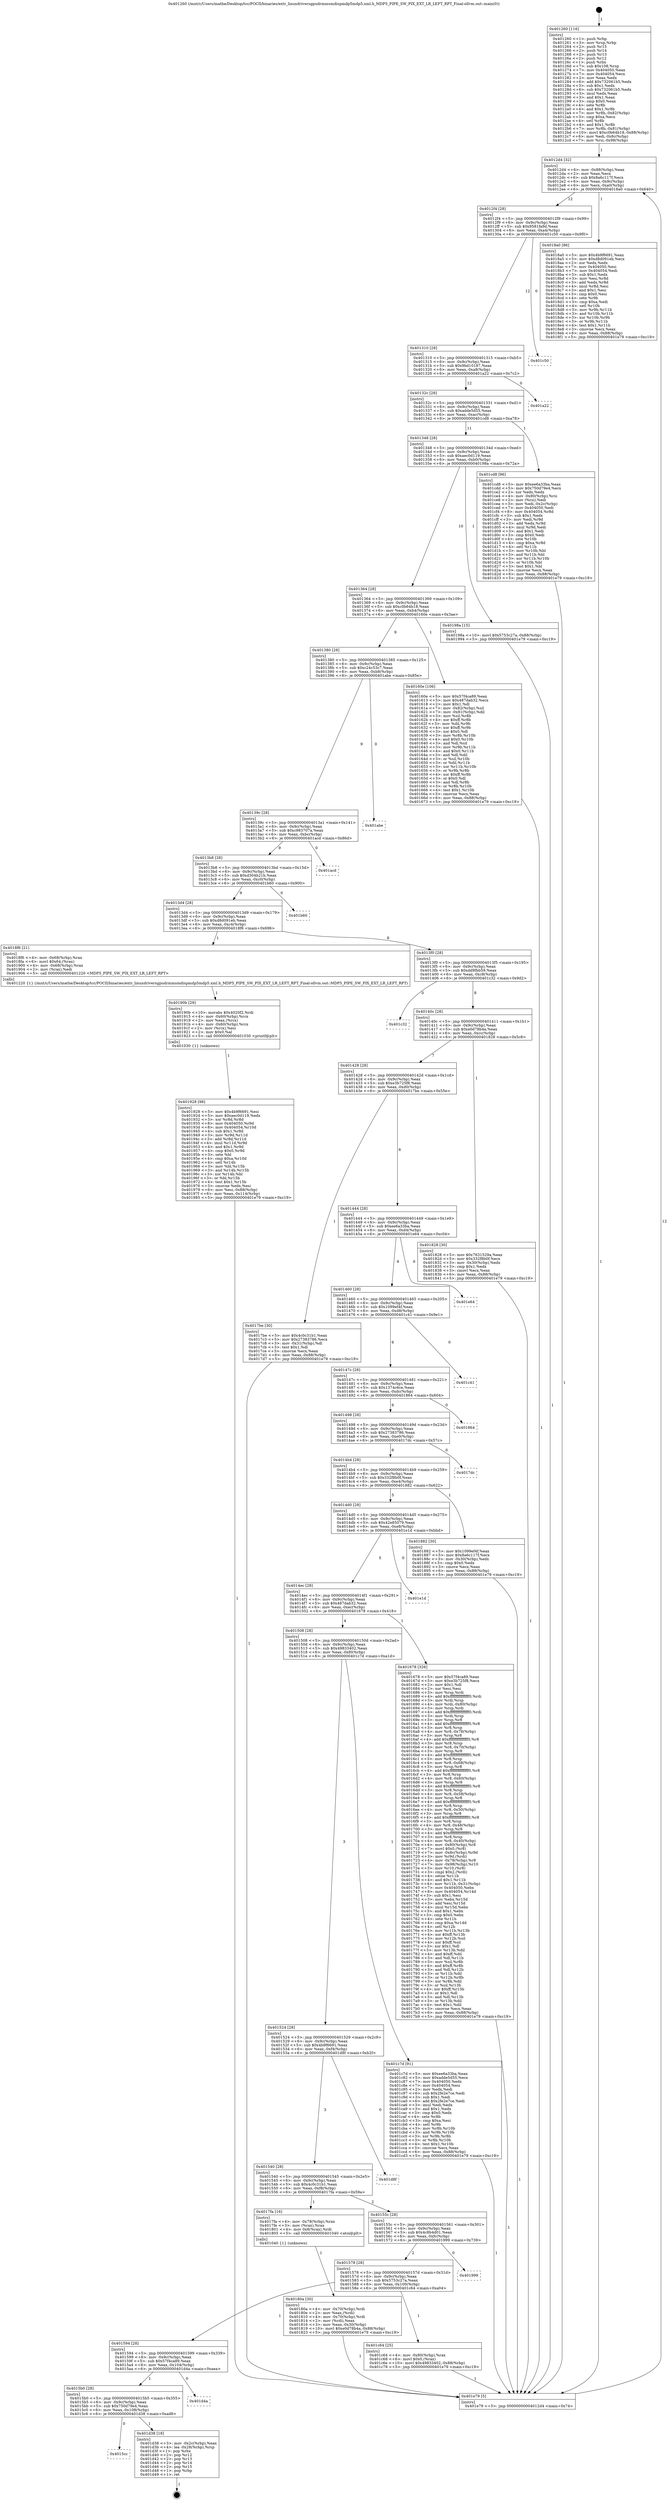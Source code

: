 digraph "0x401260" {
  label = "0x401260 (/mnt/c/Users/mathe/Desktop/tcc/POCII/binaries/extr_linuxdriversgpudrmmsmdispmdp5mdp5.xml.h_MDP5_PIPE_SW_PIX_EXT_LR_LEFT_RPT_Final-ollvm.out::main(0))"
  labelloc = "t"
  node[shape=record]

  Entry [label="",width=0.3,height=0.3,shape=circle,fillcolor=black,style=filled]
  "0x4012d4" [label="{
     0x4012d4 [32]\l
     | [instrs]\l
     &nbsp;&nbsp;0x4012d4 \<+6\>: mov -0x88(%rbp),%eax\l
     &nbsp;&nbsp;0x4012da \<+2\>: mov %eax,%ecx\l
     &nbsp;&nbsp;0x4012dc \<+6\>: sub $0x8a6c117f,%ecx\l
     &nbsp;&nbsp;0x4012e2 \<+6\>: mov %eax,-0x9c(%rbp)\l
     &nbsp;&nbsp;0x4012e8 \<+6\>: mov %ecx,-0xa0(%rbp)\l
     &nbsp;&nbsp;0x4012ee \<+6\>: je 00000000004018a0 \<main+0x640\>\l
  }"]
  "0x4018a0" [label="{
     0x4018a0 [86]\l
     | [instrs]\l
     &nbsp;&nbsp;0x4018a0 \<+5\>: mov $0x4b9f6691,%eax\l
     &nbsp;&nbsp;0x4018a5 \<+5\>: mov $0xd8d091eb,%ecx\l
     &nbsp;&nbsp;0x4018aa \<+2\>: xor %edx,%edx\l
     &nbsp;&nbsp;0x4018ac \<+7\>: mov 0x404050,%esi\l
     &nbsp;&nbsp;0x4018b3 \<+7\>: mov 0x404054,%edi\l
     &nbsp;&nbsp;0x4018ba \<+3\>: sub $0x1,%edx\l
     &nbsp;&nbsp;0x4018bd \<+3\>: mov %esi,%r8d\l
     &nbsp;&nbsp;0x4018c0 \<+3\>: add %edx,%r8d\l
     &nbsp;&nbsp;0x4018c3 \<+4\>: imul %r8d,%esi\l
     &nbsp;&nbsp;0x4018c7 \<+3\>: and $0x1,%esi\l
     &nbsp;&nbsp;0x4018ca \<+3\>: cmp $0x0,%esi\l
     &nbsp;&nbsp;0x4018cd \<+4\>: sete %r9b\l
     &nbsp;&nbsp;0x4018d1 \<+3\>: cmp $0xa,%edi\l
     &nbsp;&nbsp;0x4018d4 \<+4\>: setl %r10b\l
     &nbsp;&nbsp;0x4018d8 \<+3\>: mov %r9b,%r11b\l
     &nbsp;&nbsp;0x4018db \<+3\>: and %r10b,%r11b\l
     &nbsp;&nbsp;0x4018de \<+3\>: xor %r10b,%r9b\l
     &nbsp;&nbsp;0x4018e1 \<+3\>: or %r9b,%r11b\l
     &nbsp;&nbsp;0x4018e4 \<+4\>: test $0x1,%r11b\l
     &nbsp;&nbsp;0x4018e8 \<+3\>: cmovne %ecx,%eax\l
     &nbsp;&nbsp;0x4018eb \<+6\>: mov %eax,-0x88(%rbp)\l
     &nbsp;&nbsp;0x4018f1 \<+5\>: jmp 0000000000401e79 \<main+0xc19\>\l
  }"]
  "0x4012f4" [label="{
     0x4012f4 [28]\l
     | [instrs]\l
     &nbsp;&nbsp;0x4012f4 \<+5\>: jmp 00000000004012f9 \<main+0x99\>\l
     &nbsp;&nbsp;0x4012f9 \<+6\>: mov -0x9c(%rbp),%eax\l
     &nbsp;&nbsp;0x4012ff \<+5\>: sub $0x9581fa9d,%eax\l
     &nbsp;&nbsp;0x401304 \<+6\>: mov %eax,-0xa4(%rbp)\l
     &nbsp;&nbsp;0x40130a \<+6\>: je 0000000000401c50 \<main+0x9f0\>\l
  }"]
  Exit [label="",width=0.3,height=0.3,shape=circle,fillcolor=black,style=filled,peripheries=2]
  "0x401c50" [label="{
     0x401c50\l
  }", style=dashed]
  "0x401310" [label="{
     0x401310 [28]\l
     | [instrs]\l
     &nbsp;&nbsp;0x401310 \<+5\>: jmp 0000000000401315 \<main+0xb5\>\l
     &nbsp;&nbsp;0x401315 \<+6\>: mov -0x9c(%rbp),%eax\l
     &nbsp;&nbsp;0x40131b \<+5\>: sub $0x9bd10187,%eax\l
     &nbsp;&nbsp;0x401320 \<+6\>: mov %eax,-0xa8(%rbp)\l
     &nbsp;&nbsp;0x401326 \<+6\>: je 0000000000401a22 \<main+0x7c2\>\l
  }"]
  "0x4015cc" [label="{
     0x4015cc\l
  }", style=dashed]
  "0x401a22" [label="{
     0x401a22\l
  }", style=dashed]
  "0x40132c" [label="{
     0x40132c [28]\l
     | [instrs]\l
     &nbsp;&nbsp;0x40132c \<+5\>: jmp 0000000000401331 \<main+0xd1\>\l
     &nbsp;&nbsp;0x401331 \<+6\>: mov -0x9c(%rbp),%eax\l
     &nbsp;&nbsp;0x401337 \<+5\>: sub $0xadde5d55,%eax\l
     &nbsp;&nbsp;0x40133c \<+6\>: mov %eax,-0xac(%rbp)\l
     &nbsp;&nbsp;0x401342 \<+6\>: je 0000000000401cd8 \<main+0xa78\>\l
  }"]
  "0x401d38" [label="{
     0x401d38 [18]\l
     | [instrs]\l
     &nbsp;&nbsp;0x401d38 \<+3\>: mov -0x2c(%rbp),%eax\l
     &nbsp;&nbsp;0x401d3b \<+4\>: lea -0x28(%rbp),%rsp\l
     &nbsp;&nbsp;0x401d3f \<+1\>: pop %rbx\l
     &nbsp;&nbsp;0x401d40 \<+2\>: pop %r12\l
     &nbsp;&nbsp;0x401d42 \<+2\>: pop %r13\l
     &nbsp;&nbsp;0x401d44 \<+2\>: pop %r14\l
     &nbsp;&nbsp;0x401d46 \<+2\>: pop %r15\l
     &nbsp;&nbsp;0x401d48 \<+1\>: pop %rbp\l
     &nbsp;&nbsp;0x401d49 \<+1\>: ret\l
  }"]
  "0x401cd8" [label="{
     0x401cd8 [96]\l
     | [instrs]\l
     &nbsp;&nbsp;0x401cd8 \<+5\>: mov $0xee6a33ba,%eax\l
     &nbsp;&nbsp;0x401cdd \<+5\>: mov $0x750d79e4,%ecx\l
     &nbsp;&nbsp;0x401ce2 \<+2\>: xor %edx,%edx\l
     &nbsp;&nbsp;0x401ce4 \<+4\>: mov -0x80(%rbp),%rsi\l
     &nbsp;&nbsp;0x401ce8 \<+2\>: mov (%rsi),%edi\l
     &nbsp;&nbsp;0x401cea \<+3\>: mov %edi,-0x2c(%rbp)\l
     &nbsp;&nbsp;0x401ced \<+7\>: mov 0x404050,%edi\l
     &nbsp;&nbsp;0x401cf4 \<+8\>: mov 0x404054,%r8d\l
     &nbsp;&nbsp;0x401cfc \<+3\>: sub $0x1,%edx\l
     &nbsp;&nbsp;0x401cff \<+3\>: mov %edi,%r9d\l
     &nbsp;&nbsp;0x401d02 \<+3\>: add %edx,%r9d\l
     &nbsp;&nbsp;0x401d05 \<+4\>: imul %r9d,%edi\l
     &nbsp;&nbsp;0x401d09 \<+3\>: and $0x1,%edi\l
     &nbsp;&nbsp;0x401d0c \<+3\>: cmp $0x0,%edi\l
     &nbsp;&nbsp;0x401d0f \<+4\>: sete %r10b\l
     &nbsp;&nbsp;0x401d13 \<+4\>: cmp $0xa,%r8d\l
     &nbsp;&nbsp;0x401d17 \<+4\>: setl %r11b\l
     &nbsp;&nbsp;0x401d1b \<+3\>: mov %r10b,%bl\l
     &nbsp;&nbsp;0x401d1e \<+3\>: and %r11b,%bl\l
     &nbsp;&nbsp;0x401d21 \<+3\>: xor %r11b,%r10b\l
     &nbsp;&nbsp;0x401d24 \<+3\>: or %r10b,%bl\l
     &nbsp;&nbsp;0x401d27 \<+3\>: test $0x1,%bl\l
     &nbsp;&nbsp;0x401d2a \<+3\>: cmovne %ecx,%eax\l
     &nbsp;&nbsp;0x401d2d \<+6\>: mov %eax,-0x88(%rbp)\l
     &nbsp;&nbsp;0x401d33 \<+5\>: jmp 0000000000401e79 \<main+0xc19\>\l
  }"]
  "0x401348" [label="{
     0x401348 [28]\l
     | [instrs]\l
     &nbsp;&nbsp;0x401348 \<+5\>: jmp 000000000040134d \<main+0xed\>\l
     &nbsp;&nbsp;0x40134d \<+6\>: mov -0x9c(%rbp),%eax\l
     &nbsp;&nbsp;0x401353 \<+5\>: sub $0xaec0d119,%eax\l
     &nbsp;&nbsp;0x401358 \<+6\>: mov %eax,-0xb0(%rbp)\l
     &nbsp;&nbsp;0x40135e \<+6\>: je 000000000040198a \<main+0x72a\>\l
  }"]
  "0x4015b0" [label="{
     0x4015b0 [28]\l
     | [instrs]\l
     &nbsp;&nbsp;0x4015b0 \<+5\>: jmp 00000000004015b5 \<main+0x355\>\l
     &nbsp;&nbsp;0x4015b5 \<+6\>: mov -0x9c(%rbp),%eax\l
     &nbsp;&nbsp;0x4015bb \<+5\>: sub $0x750d79e4,%eax\l
     &nbsp;&nbsp;0x4015c0 \<+6\>: mov %eax,-0x108(%rbp)\l
     &nbsp;&nbsp;0x4015c6 \<+6\>: je 0000000000401d38 \<main+0xad8\>\l
  }"]
  "0x40198a" [label="{
     0x40198a [15]\l
     | [instrs]\l
     &nbsp;&nbsp;0x40198a \<+10\>: movl $0x5753c27a,-0x88(%rbp)\l
     &nbsp;&nbsp;0x401994 \<+5\>: jmp 0000000000401e79 \<main+0xc19\>\l
  }"]
  "0x401364" [label="{
     0x401364 [28]\l
     | [instrs]\l
     &nbsp;&nbsp;0x401364 \<+5\>: jmp 0000000000401369 \<main+0x109\>\l
     &nbsp;&nbsp;0x401369 \<+6\>: mov -0x9c(%rbp),%eax\l
     &nbsp;&nbsp;0x40136f \<+5\>: sub $0xc0b64b18,%eax\l
     &nbsp;&nbsp;0x401374 \<+6\>: mov %eax,-0xb4(%rbp)\l
     &nbsp;&nbsp;0x40137a \<+6\>: je 000000000040160e \<main+0x3ae\>\l
  }"]
  "0x401d4a" [label="{
     0x401d4a\l
  }", style=dashed]
  "0x40160e" [label="{
     0x40160e [106]\l
     | [instrs]\l
     &nbsp;&nbsp;0x40160e \<+5\>: mov $0x57f4ca89,%eax\l
     &nbsp;&nbsp;0x401613 \<+5\>: mov $0x487dab32,%ecx\l
     &nbsp;&nbsp;0x401618 \<+2\>: mov $0x1,%dl\l
     &nbsp;&nbsp;0x40161a \<+7\>: mov -0x82(%rbp),%sil\l
     &nbsp;&nbsp;0x401621 \<+7\>: mov -0x81(%rbp),%dil\l
     &nbsp;&nbsp;0x401628 \<+3\>: mov %sil,%r8b\l
     &nbsp;&nbsp;0x40162b \<+4\>: xor $0xff,%r8b\l
     &nbsp;&nbsp;0x40162f \<+3\>: mov %dil,%r9b\l
     &nbsp;&nbsp;0x401632 \<+4\>: xor $0xff,%r9b\l
     &nbsp;&nbsp;0x401636 \<+3\>: xor $0x0,%dl\l
     &nbsp;&nbsp;0x401639 \<+3\>: mov %r8b,%r10b\l
     &nbsp;&nbsp;0x40163c \<+4\>: and $0x0,%r10b\l
     &nbsp;&nbsp;0x401640 \<+3\>: and %dl,%sil\l
     &nbsp;&nbsp;0x401643 \<+3\>: mov %r9b,%r11b\l
     &nbsp;&nbsp;0x401646 \<+4\>: and $0x0,%r11b\l
     &nbsp;&nbsp;0x40164a \<+3\>: and %dl,%dil\l
     &nbsp;&nbsp;0x40164d \<+3\>: or %sil,%r10b\l
     &nbsp;&nbsp;0x401650 \<+3\>: or %dil,%r11b\l
     &nbsp;&nbsp;0x401653 \<+3\>: xor %r11b,%r10b\l
     &nbsp;&nbsp;0x401656 \<+3\>: or %r9b,%r8b\l
     &nbsp;&nbsp;0x401659 \<+4\>: xor $0xff,%r8b\l
     &nbsp;&nbsp;0x40165d \<+3\>: or $0x0,%dl\l
     &nbsp;&nbsp;0x401660 \<+3\>: and %dl,%r8b\l
     &nbsp;&nbsp;0x401663 \<+3\>: or %r8b,%r10b\l
     &nbsp;&nbsp;0x401666 \<+4\>: test $0x1,%r10b\l
     &nbsp;&nbsp;0x40166a \<+3\>: cmovne %ecx,%eax\l
     &nbsp;&nbsp;0x40166d \<+6\>: mov %eax,-0x88(%rbp)\l
     &nbsp;&nbsp;0x401673 \<+5\>: jmp 0000000000401e79 \<main+0xc19\>\l
  }"]
  "0x401380" [label="{
     0x401380 [28]\l
     | [instrs]\l
     &nbsp;&nbsp;0x401380 \<+5\>: jmp 0000000000401385 \<main+0x125\>\l
     &nbsp;&nbsp;0x401385 \<+6\>: mov -0x9c(%rbp),%eax\l
     &nbsp;&nbsp;0x40138b \<+5\>: sub $0xc24c53c7,%eax\l
     &nbsp;&nbsp;0x401390 \<+6\>: mov %eax,-0xb8(%rbp)\l
     &nbsp;&nbsp;0x401396 \<+6\>: je 0000000000401abe \<main+0x85e\>\l
  }"]
  "0x401e79" [label="{
     0x401e79 [5]\l
     | [instrs]\l
     &nbsp;&nbsp;0x401e79 \<+5\>: jmp 00000000004012d4 \<main+0x74\>\l
  }"]
  "0x401260" [label="{
     0x401260 [116]\l
     | [instrs]\l
     &nbsp;&nbsp;0x401260 \<+1\>: push %rbp\l
     &nbsp;&nbsp;0x401261 \<+3\>: mov %rsp,%rbp\l
     &nbsp;&nbsp;0x401264 \<+2\>: push %r15\l
     &nbsp;&nbsp;0x401266 \<+2\>: push %r14\l
     &nbsp;&nbsp;0x401268 \<+2\>: push %r13\l
     &nbsp;&nbsp;0x40126a \<+2\>: push %r12\l
     &nbsp;&nbsp;0x40126c \<+1\>: push %rbx\l
     &nbsp;&nbsp;0x40126d \<+7\>: sub $0x108,%rsp\l
     &nbsp;&nbsp;0x401274 \<+7\>: mov 0x404050,%eax\l
     &nbsp;&nbsp;0x40127b \<+7\>: mov 0x404054,%ecx\l
     &nbsp;&nbsp;0x401282 \<+2\>: mov %eax,%edx\l
     &nbsp;&nbsp;0x401284 \<+6\>: add $0x732061b5,%edx\l
     &nbsp;&nbsp;0x40128a \<+3\>: sub $0x1,%edx\l
     &nbsp;&nbsp;0x40128d \<+6\>: sub $0x732061b5,%edx\l
     &nbsp;&nbsp;0x401293 \<+3\>: imul %edx,%eax\l
     &nbsp;&nbsp;0x401296 \<+3\>: and $0x1,%eax\l
     &nbsp;&nbsp;0x401299 \<+3\>: cmp $0x0,%eax\l
     &nbsp;&nbsp;0x40129c \<+4\>: sete %r8b\l
     &nbsp;&nbsp;0x4012a0 \<+4\>: and $0x1,%r8b\l
     &nbsp;&nbsp;0x4012a4 \<+7\>: mov %r8b,-0x82(%rbp)\l
     &nbsp;&nbsp;0x4012ab \<+3\>: cmp $0xa,%ecx\l
     &nbsp;&nbsp;0x4012ae \<+4\>: setl %r8b\l
     &nbsp;&nbsp;0x4012b2 \<+4\>: and $0x1,%r8b\l
     &nbsp;&nbsp;0x4012b6 \<+7\>: mov %r8b,-0x81(%rbp)\l
     &nbsp;&nbsp;0x4012bd \<+10\>: movl $0xc0b64b18,-0x88(%rbp)\l
     &nbsp;&nbsp;0x4012c7 \<+6\>: mov %edi,-0x8c(%rbp)\l
     &nbsp;&nbsp;0x4012cd \<+7\>: mov %rsi,-0x98(%rbp)\l
  }"]
  "0x401594" [label="{
     0x401594 [28]\l
     | [instrs]\l
     &nbsp;&nbsp;0x401594 \<+5\>: jmp 0000000000401599 \<main+0x339\>\l
     &nbsp;&nbsp;0x401599 \<+6\>: mov -0x9c(%rbp),%eax\l
     &nbsp;&nbsp;0x40159f \<+5\>: sub $0x57f4ca89,%eax\l
     &nbsp;&nbsp;0x4015a4 \<+6\>: mov %eax,-0x104(%rbp)\l
     &nbsp;&nbsp;0x4015aa \<+6\>: je 0000000000401d4a \<main+0xaea\>\l
  }"]
  "0x401abe" [label="{
     0x401abe\l
  }", style=dashed]
  "0x40139c" [label="{
     0x40139c [28]\l
     | [instrs]\l
     &nbsp;&nbsp;0x40139c \<+5\>: jmp 00000000004013a1 \<main+0x141\>\l
     &nbsp;&nbsp;0x4013a1 \<+6\>: mov -0x9c(%rbp),%eax\l
     &nbsp;&nbsp;0x4013a7 \<+5\>: sub $0xc983707a,%eax\l
     &nbsp;&nbsp;0x4013ac \<+6\>: mov %eax,-0xbc(%rbp)\l
     &nbsp;&nbsp;0x4013b2 \<+6\>: je 0000000000401acd \<main+0x86d\>\l
  }"]
  "0x401c64" [label="{
     0x401c64 [25]\l
     | [instrs]\l
     &nbsp;&nbsp;0x401c64 \<+4\>: mov -0x80(%rbp),%rax\l
     &nbsp;&nbsp;0x401c68 \<+6\>: movl $0x0,(%rax)\l
     &nbsp;&nbsp;0x401c6e \<+10\>: movl $0x49833402,-0x88(%rbp)\l
     &nbsp;&nbsp;0x401c78 \<+5\>: jmp 0000000000401e79 \<main+0xc19\>\l
  }"]
  "0x401acd" [label="{
     0x401acd\l
  }", style=dashed]
  "0x4013b8" [label="{
     0x4013b8 [28]\l
     | [instrs]\l
     &nbsp;&nbsp;0x4013b8 \<+5\>: jmp 00000000004013bd \<main+0x15d\>\l
     &nbsp;&nbsp;0x4013bd \<+6\>: mov -0x9c(%rbp),%eax\l
     &nbsp;&nbsp;0x4013c3 \<+5\>: sub $0xd304b21b,%eax\l
     &nbsp;&nbsp;0x4013c8 \<+6\>: mov %eax,-0xc0(%rbp)\l
     &nbsp;&nbsp;0x4013ce \<+6\>: je 0000000000401b60 \<main+0x900\>\l
  }"]
  "0x401578" [label="{
     0x401578 [28]\l
     | [instrs]\l
     &nbsp;&nbsp;0x401578 \<+5\>: jmp 000000000040157d \<main+0x31d\>\l
     &nbsp;&nbsp;0x40157d \<+6\>: mov -0x9c(%rbp),%eax\l
     &nbsp;&nbsp;0x401583 \<+5\>: sub $0x5753c27a,%eax\l
     &nbsp;&nbsp;0x401588 \<+6\>: mov %eax,-0x100(%rbp)\l
     &nbsp;&nbsp;0x40158e \<+6\>: je 0000000000401c64 \<main+0xa04\>\l
  }"]
  "0x401b60" [label="{
     0x401b60\l
  }", style=dashed]
  "0x4013d4" [label="{
     0x4013d4 [28]\l
     | [instrs]\l
     &nbsp;&nbsp;0x4013d4 \<+5\>: jmp 00000000004013d9 \<main+0x179\>\l
     &nbsp;&nbsp;0x4013d9 \<+6\>: mov -0x9c(%rbp),%eax\l
     &nbsp;&nbsp;0x4013df \<+5\>: sub $0xd8d091eb,%eax\l
     &nbsp;&nbsp;0x4013e4 \<+6\>: mov %eax,-0xc4(%rbp)\l
     &nbsp;&nbsp;0x4013ea \<+6\>: je 00000000004018f6 \<main+0x696\>\l
  }"]
  "0x401999" [label="{
     0x401999\l
  }", style=dashed]
  "0x4018f6" [label="{
     0x4018f6 [21]\l
     | [instrs]\l
     &nbsp;&nbsp;0x4018f6 \<+4\>: mov -0x68(%rbp),%rax\l
     &nbsp;&nbsp;0x4018fa \<+6\>: movl $0x64,(%rax)\l
     &nbsp;&nbsp;0x401900 \<+4\>: mov -0x68(%rbp),%rax\l
     &nbsp;&nbsp;0x401904 \<+2\>: mov (%rax),%edi\l
     &nbsp;&nbsp;0x401906 \<+5\>: call 0000000000401220 \<MDP5_PIPE_SW_PIX_EXT_LR_LEFT_RPT\>\l
     | [calls]\l
     &nbsp;&nbsp;0x401220 \{1\} (/mnt/c/Users/mathe/Desktop/tcc/POCII/binaries/extr_linuxdriversgpudrmmsmdispmdp5mdp5.xml.h_MDP5_PIPE_SW_PIX_EXT_LR_LEFT_RPT_Final-ollvm.out::MDP5_PIPE_SW_PIX_EXT_LR_LEFT_RPT)\l
  }"]
  "0x4013f0" [label="{
     0x4013f0 [28]\l
     | [instrs]\l
     &nbsp;&nbsp;0x4013f0 \<+5\>: jmp 00000000004013f5 \<main+0x195\>\l
     &nbsp;&nbsp;0x4013f5 \<+6\>: mov -0x9c(%rbp),%eax\l
     &nbsp;&nbsp;0x4013fb \<+5\>: sub $0xdd9fbb59,%eax\l
     &nbsp;&nbsp;0x401400 \<+6\>: mov %eax,-0xc8(%rbp)\l
     &nbsp;&nbsp;0x401406 \<+6\>: je 0000000000401c32 \<main+0x9d2\>\l
  }"]
  "0x401928" [label="{
     0x401928 [98]\l
     | [instrs]\l
     &nbsp;&nbsp;0x401928 \<+5\>: mov $0x4b9f6691,%esi\l
     &nbsp;&nbsp;0x40192d \<+5\>: mov $0xaec0d119,%edx\l
     &nbsp;&nbsp;0x401932 \<+3\>: xor %r8d,%r8d\l
     &nbsp;&nbsp;0x401935 \<+8\>: mov 0x404050,%r9d\l
     &nbsp;&nbsp;0x40193d \<+8\>: mov 0x404054,%r10d\l
     &nbsp;&nbsp;0x401945 \<+4\>: sub $0x1,%r8d\l
     &nbsp;&nbsp;0x401949 \<+3\>: mov %r9d,%r11d\l
     &nbsp;&nbsp;0x40194c \<+3\>: add %r8d,%r11d\l
     &nbsp;&nbsp;0x40194f \<+4\>: imul %r11d,%r9d\l
     &nbsp;&nbsp;0x401953 \<+4\>: and $0x1,%r9d\l
     &nbsp;&nbsp;0x401957 \<+4\>: cmp $0x0,%r9d\l
     &nbsp;&nbsp;0x40195b \<+3\>: sete %bl\l
     &nbsp;&nbsp;0x40195e \<+4\>: cmp $0xa,%r10d\l
     &nbsp;&nbsp;0x401962 \<+4\>: setl %r14b\l
     &nbsp;&nbsp;0x401966 \<+3\>: mov %bl,%r15b\l
     &nbsp;&nbsp;0x401969 \<+3\>: and %r14b,%r15b\l
     &nbsp;&nbsp;0x40196c \<+3\>: xor %r14b,%bl\l
     &nbsp;&nbsp;0x40196f \<+3\>: or %bl,%r15b\l
     &nbsp;&nbsp;0x401972 \<+4\>: test $0x1,%r15b\l
     &nbsp;&nbsp;0x401976 \<+3\>: cmovne %edx,%esi\l
     &nbsp;&nbsp;0x401979 \<+6\>: mov %esi,-0x88(%rbp)\l
     &nbsp;&nbsp;0x40197f \<+6\>: mov %eax,-0x114(%rbp)\l
     &nbsp;&nbsp;0x401985 \<+5\>: jmp 0000000000401e79 \<main+0xc19\>\l
  }"]
  "0x401c32" [label="{
     0x401c32\l
  }", style=dashed]
  "0x40140c" [label="{
     0x40140c [28]\l
     | [instrs]\l
     &nbsp;&nbsp;0x40140c \<+5\>: jmp 0000000000401411 \<main+0x1b1\>\l
     &nbsp;&nbsp;0x401411 \<+6\>: mov -0x9c(%rbp),%eax\l
     &nbsp;&nbsp;0x401417 \<+5\>: sub $0xe0d78b4a,%eax\l
     &nbsp;&nbsp;0x40141c \<+6\>: mov %eax,-0xcc(%rbp)\l
     &nbsp;&nbsp;0x401422 \<+6\>: je 0000000000401828 \<main+0x5c8\>\l
  }"]
  "0x40190b" [label="{
     0x40190b [29]\l
     | [instrs]\l
     &nbsp;&nbsp;0x40190b \<+10\>: movabs $0x4020f2,%rdi\l
     &nbsp;&nbsp;0x401915 \<+4\>: mov -0x60(%rbp),%rcx\l
     &nbsp;&nbsp;0x401919 \<+2\>: mov %eax,(%rcx)\l
     &nbsp;&nbsp;0x40191b \<+4\>: mov -0x60(%rbp),%rcx\l
     &nbsp;&nbsp;0x40191f \<+2\>: mov (%rcx),%esi\l
     &nbsp;&nbsp;0x401921 \<+2\>: mov $0x0,%al\l
     &nbsp;&nbsp;0x401923 \<+5\>: call 0000000000401030 \<printf@plt\>\l
     | [calls]\l
     &nbsp;&nbsp;0x401030 \{1\} (unknown)\l
  }"]
  "0x401828" [label="{
     0x401828 [30]\l
     | [instrs]\l
     &nbsp;&nbsp;0x401828 \<+5\>: mov $0x7631529a,%eax\l
     &nbsp;&nbsp;0x40182d \<+5\>: mov $0x332f8b0f,%ecx\l
     &nbsp;&nbsp;0x401832 \<+3\>: mov -0x30(%rbp),%edx\l
     &nbsp;&nbsp;0x401835 \<+3\>: cmp $0x1,%edx\l
     &nbsp;&nbsp;0x401838 \<+3\>: cmovl %ecx,%eax\l
     &nbsp;&nbsp;0x40183b \<+6\>: mov %eax,-0x88(%rbp)\l
     &nbsp;&nbsp;0x401841 \<+5\>: jmp 0000000000401e79 \<main+0xc19\>\l
  }"]
  "0x401428" [label="{
     0x401428 [28]\l
     | [instrs]\l
     &nbsp;&nbsp;0x401428 \<+5\>: jmp 000000000040142d \<main+0x1cd\>\l
     &nbsp;&nbsp;0x40142d \<+6\>: mov -0x9c(%rbp),%eax\l
     &nbsp;&nbsp;0x401433 \<+5\>: sub $0xe3b725f8,%eax\l
     &nbsp;&nbsp;0x401438 \<+6\>: mov %eax,-0xd0(%rbp)\l
     &nbsp;&nbsp;0x40143e \<+6\>: je 00000000004017be \<main+0x55e\>\l
  }"]
  "0x40180a" [label="{
     0x40180a [30]\l
     | [instrs]\l
     &nbsp;&nbsp;0x40180a \<+4\>: mov -0x70(%rbp),%rdi\l
     &nbsp;&nbsp;0x40180e \<+2\>: mov %eax,(%rdi)\l
     &nbsp;&nbsp;0x401810 \<+4\>: mov -0x70(%rbp),%rdi\l
     &nbsp;&nbsp;0x401814 \<+2\>: mov (%rdi),%eax\l
     &nbsp;&nbsp;0x401816 \<+3\>: mov %eax,-0x30(%rbp)\l
     &nbsp;&nbsp;0x401819 \<+10\>: movl $0xe0d78b4a,-0x88(%rbp)\l
     &nbsp;&nbsp;0x401823 \<+5\>: jmp 0000000000401e79 \<main+0xc19\>\l
  }"]
  "0x4017be" [label="{
     0x4017be [30]\l
     | [instrs]\l
     &nbsp;&nbsp;0x4017be \<+5\>: mov $0x4c0c31b1,%eax\l
     &nbsp;&nbsp;0x4017c3 \<+5\>: mov $0x27383786,%ecx\l
     &nbsp;&nbsp;0x4017c8 \<+3\>: mov -0x31(%rbp),%dl\l
     &nbsp;&nbsp;0x4017cb \<+3\>: test $0x1,%dl\l
     &nbsp;&nbsp;0x4017ce \<+3\>: cmovne %ecx,%eax\l
     &nbsp;&nbsp;0x4017d1 \<+6\>: mov %eax,-0x88(%rbp)\l
     &nbsp;&nbsp;0x4017d7 \<+5\>: jmp 0000000000401e79 \<main+0xc19\>\l
  }"]
  "0x401444" [label="{
     0x401444 [28]\l
     | [instrs]\l
     &nbsp;&nbsp;0x401444 \<+5\>: jmp 0000000000401449 \<main+0x1e9\>\l
     &nbsp;&nbsp;0x401449 \<+6\>: mov -0x9c(%rbp),%eax\l
     &nbsp;&nbsp;0x40144f \<+5\>: sub $0xee6a33ba,%eax\l
     &nbsp;&nbsp;0x401454 \<+6\>: mov %eax,-0xd4(%rbp)\l
     &nbsp;&nbsp;0x40145a \<+6\>: je 0000000000401e64 \<main+0xc04\>\l
  }"]
  "0x40155c" [label="{
     0x40155c [28]\l
     | [instrs]\l
     &nbsp;&nbsp;0x40155c \<+5\>: jmp 0000000000401561 \<main+0x301\>\l
     &nbsp;&nbsp;0x401561 \<+6\>: mov -0x9c(%rbp),%eax\l
     &nbsp;&nbsp;0x401567 \<+5\>: sub $0x4c8b4d01,%eax\l
     &nbsp;&nbsp;0x40156c \<+6\>: mov %eax,-0xfc(%rbp)\l
     &nbsp;&nbsp;0x401572 \<+6\>: je 0000000000401999 \<main+0x739\>\l
  }"]
  "0x401e64" [label="{
     0x401e64\l
  }", style=dashed]
  "0x401460" [label="{
     0x401460 [28]\l
     | [instrs]\l
     &nbsp;&nbsp;0x401460 \<+5\>: jmp 0000000000401465 \<main+0x205\>\l
     &nbsp;&nbsp;0x401465 \<+6\>: mov -0x9c(%rbp),%eax\l
     &nbsp;&nbsp;0x40146b \<+5\>: sub $0x1099ef4f,%eax\l
     &nbsp;&nbsp;0x401470 \<+6\>: mov %eax,-0xd8(%rbp)\l
     &nbsp;&nbsp;0x401476 \<+6\>: je 0000000000401c41 \<main+0x9e1\>\l
  }"]
  "0x4017fa" [label="{
     0x4017fa [16]\l
     | [instrs]\l
     &nbsp;&nbsp;0x4017fa \<+4\>: mov -0x78(%rbp),%rax\l
     &nbsp;&nbsp;0x4017fe \<+3\>: mov (%rax),%rax\l
     &nbsp;&nbsp;0x401801 \<+4\>: mov 0x8(%rax),%rdi\l
     &nbsp;&nbsp;0x401805 \<+5\>: call 0000000000401040 \<atoi@plt\>\l
     | [calls]\l
     &nbsp;&nbsp;0x401040 \{1\} (unknown)\l
  }"]
  "0x401c41" [label="{
     0x401c41\l
  }", style=dashed]
  "0x40147c" [label="{
     0x40147c [28]\l
     | [instrs]\l
     &nbsp;&nbsp;0x40147c \<+5\>: jmp 0000000000401481 \<main+0x221\>\l
     &nbsp;&nbsp;0x401481 \<+6\>: mov -0x9c(%rbp),%eax\l
     &nbsp;&nbsp;0x401487 \<+5\>: sub $0x1374c6ce,%eax\l
     &nbsp;&nbsp;0x40148c \<+6\>: mov %eax,-0xdc(%rbp)\l
     &nbsp;&nbsp;0x401492 \<+6\>: je 0000000000401864 \<main+0x604\>\l
  }"]
  "0x401540" [label="{
     0x401540 [28]\l
     | [instrs]\l
     &nbsp;&nbsp;0x401540 \<+5\>: jmp 0000000000401545 \<main+0x2e5\>\l
     &nbsp;&nbsp;0x401545 \<+6\>: mov -0x9c(%rbp),%eax\l
     &nbsp;&nbsp;0x40154b \<+5\>: sub $0x4c0c31b1,%eax\l
     &nbsp;&nbsp;0x401550 \<+6\>: mov %eax,-0xf8(%rbp)\l
     &nbsp;&nbsp;0x401556 \<+6\>: je 00000000004017fa \<main+0x59a\>\l
  }"]
  "0x401864" [label="{
     0x401864\l
  }", style=dashed]
  "0x401498" [label="{
     0x401498 [28]\l
     | [instrs]\l
     &nbsp;&nbsp;0x401498 \<+5\>: jmp 000000000040149d \<main+0x23d\>\l
     &nbsp;&nbsp;0x40149d \<+6\>: mov -0x9c(%rbp),%eax\l
     &nbsp;&nbsp;0x4014a3 \<+5\>: sub $0x27383786,%eax\l
     &nbsp;&nbsp;0x4014a8 \<+6\>: mov %eax,-0xe0(%rbp)\l
     &nbsp;&nbsp;0x4014ae \<+6\>: je 00000000004017dc \<main+0x57c\>\l
  }"]
  "0x401d8f" [label="{
     0x401d8f\l
  }", style=dashed]
  "0x4017dc" [label="{
     0x4017dc\l
  }", style=dashed]
  "0x4014b4" [label="{
     0x4014b4 [28]\l
     | [instrs]\l
     &nbsp;&nbsp;0x4014b4 \<+5\>: jmp 00000000004014b9 \<main+0x259\>\l
     &nbsp;&nbsp;0x4014b9 \<+6\>: mov -0x9c(%rbp),%eax\l
     &nbsp;&nbsp;0x4014bf \<+5\>: sub $0x332f8b0f,%eax\l
     &nbsp;&nbsp;0x4014c4 \<+6\>: mov %eax,-0xe4(%rbp)\l
     &nbsp;&nbsp;0x4014ca \<+6\>: je 0000000000401882 \<main+0x622\>\l
  }"]
  "0x401524" [label="{
     0x401524 [28]\l
     | [instrs]\l
     &nbsp;&nbsp;0x401524 \<+5\>: jmp 0000000000401529 \<main+0x2c9\>\l
     &nbsp;&nbsp;0x401529 \<+6\>: mov -0x9c(%rbp),%eax\l
     &nbsp;&nbsp;0x40152f \<+5\>: sub $0x4b9f6691,%eax\l
     &nbsp;&nbsp;0x401534 \<+6\>: mov %eax,-0xf4(%rbp)\l
     &nbsp;&nbsp;0x40153a \<+6\>: je 0000000000401d8f \<main+0xb2f\>\l
  }"]
  "0x401882" [label="{
     0x401882 [30]\l
     | [instrs]\l
     &nbsp;&nbsp;0x401882 \<+5\>: mov $0x1099ef4f,%eax\l
     &nbsp;&nbsp;0x401887 \<+5\>: mov $0x8a6c117f,%ecx\l
     &nbsp;&nbsp;0x40188c \<+3\>: mov -0x30(%rbp),%edx\l
     &nbsp;&nbsp;0x40188f \<+3\>: cmp $0x0,%edx\l
     &nbsp;&nbsp;0x401892 \<+3\>: cmove %ecx,%eax\l
     &nbsp;&nbsp;0x401895 \<+6\>: mov %eax,-0x88(%rbp)\l
     &nbsp;&nbsp;0x40189b \<+5\>: jmp 0000000000401e79 \<main+0xc19\>\l
  }"]
  "0x4014d0" [label="{
     0x4014d0 [28]\l
     | [instrs]\l
     &nbsp;&nbsp;0x4014d0 \<+5\>: jmp 00000000004014d5 \<main+0x275\>\l
     &nbsp;&nbsp;0x4014d5 \<+6\>: mov -0x9c(%rbp),%eax\l
     &nbsp;&nbsp;0x4014db \<+5\>: sub $0x42e85079,%eax\l
     &nbsp;&nbsp;0x4014e0 \<+6\>: mov %eax,-0xe8(%rbp)\l
     &nbsp;&nbsp;0x4014e6 \<+6\>: je 0000000000401e1d \<main+0xbbd\>\l
  }"]
  "0x401c7d" [label="{
     0x401c7d [91]\l
     | [instrs]\l
     &nbsp;&nbsp;0x401c7d \<+5\>: mov $0xee6a33ba,%eax\l
     &nbsp;&nbsp;0x401c82 \<+5\>: mov $0xadde5d55,%ecx\l
     &nbsp;&nbsp;0x401c87 \<+7\>: mov 0x404050,%edx\l
     &nbsp;&nbsp;0x401c8e \<+7\>: mov 0x404054,%esi\l
     &nbsp;&nbsp;0x401c95 \<+2\>: mov %edx,%edi\l
     &nbsp;&nbsp;0x401c97 \<+6\>: sub $0x2fe2e7ce,%edi\l
     &nbsp;&nbsp;0x401c9d \<+3\>: sub $0x1,%edi\l
     &nbsp;&nbsp;0x401ca0 \<+6\>: add $0x2fe2e7ce,%edi\l
     &nbsp;&nbsp;0x401ca6 \<+3\>: imul %edi,%edx\l
     &nbsp;&nbsp;0x401ca9 \<+3\>: and $0x1,%edx\l
     &nbsp;&nbsp;0x401cac \<+3\>: cmp $0x0,%edx\l
     &nbsp;&nbsp;0x401caf \<+4\>: sete %r8b\l
     &nbsp;&nbsp;0x401cb3 \<+3\>: cmp $0xa,%esi\l
     &nbsp;&nbsp;0x401cb6 \<+4\>: setl %r9b\l
     &nbsp;&nbsp;0x401cba \<+3\>: mov %r8b,%r10b\l
     &nbsp;&nbsp;0x401cbd \<+3\>: and %r9b,%r10b\l
     &nbsp;&nbsp;0x401cc0 \<+3\>: xor %r9b,%r8b\l
     &nbsp;&nbsp;0x401cc3 \<+3\>: or %r8b,%r10b\l
     &nbsp;&nbsp;0x401cc6 \<+4\>: test $0x1,%r10b\l
     &nbsp;&nbsp;0x401cca \<+3\>: cmovne %ecx,%eax\l
     &nbsp;&nbsp;0x401ccd \<+6\>: mov %eax,-0x88(%rbp)\l
     &nbsp;&nbsp;0x401cd3 \<+5\>: jmp 0000000000401e79 \<main+0xc19\>\l
  }"]
  "0x401e1d" [label="{
     0x401e1d\l
  }", style=dashed]
  "0x4014ec" [label="{
     0x4014ec [28]\l
     | [instrs]\l
     &nbsp;&nbsp;0x4014ec \<+5\>: jmp 00000000004014f1 \<main+0x291\>\l
     &nbsp;&nbsp;0x4014f1 \<+6\>: mov -0x9c(%rbp),%eax\l
     &nbsp;&nbsp;0x4014f7 \<+5\>: sub $0x487dab32,%eax\l
     &nbsp;&nbsp;0x4014fc \<+6\>: mov %eax,-0xec(%rbp)\l
     &nbsp;&nbsp;0x401502 \<+6\>: je 0000000000401678 \<main+0x418\>\l
  }"]
  "0x401508" [label="{
     0x401508 [28]\l
     | [instrs]\l
     &nbsp;&nbsp;0x401508 \<+5\>: jmp 000000000040150d \<main+0x2ad\>\l
     &nbsp;&nbsp;0x40150d \<+6\>: mov -0x9c(%rbp),%eax\l
     &nbsp;&nbsp;0x401513 \<+5\>: sub $0x49833402,%eax\l
     &nbsp;&nbsp;0x401518 \<+6\>: mov %eax,-0xf0(%rbp)\l
     &nbsp;&nbsp;0x40151e \<+6\>: je 0000000000401c7d \<main+0xa1d\>\l
  }"]
  "0x401678" [label="{
     0x401678 [326]\l
     | [instrs]\l
     &nbsp;&nbsp;0x401678 \<+5\>: mov $0x57f4ca89,%eax\l
     &nbsp;&nbsp;0x40167d \<+5\>: mov $0xe3b725f8,%ecx\l
     &nbsp;&nbsp;0x401682 \<+2\>: mov $0x1,%dl\l
     &nbsp;&nbsp;0x401684 \<+2\>: xor %esi,%esi\l
     &nbsp;&nbsp;0x401686 \<+3\>: mov %rsp,%rdi\l
     &nbsp;&nbsp;0x401689 \<+4\>: add $0xfffffffffffffff0,%rdi\l
     &nbsp;&nbsp;0x40168d \<+3\>: mov %rdi,%rsp\l
     &nbsp;&nbsp;0x401690 \<+4\>: mov %rdi,-0x80(%rbp)\l
     &nbsp;&nbsp;0x401694 \<+3\>: mov %rsp,%rdi\l
     &nbsp;&nbsp;0x401697 \<+4\>: add $0xfffffffffffffff0,%rdi\l
     &nbsp;&nbsp;0x40169b \<+3\>: mov %rdi,%rsp\l
     &nbsp;&nbsp;0x40169e \<+3\>: mov %rsp,%r8\l
     &nbsp;&nbsp;0x4016a1 \<+4\>: add $0xfffffffffffffff0,%r8\l
     &nbsp;&nbsp;0x4016a5 \<+3\>: mov %r8,%rsp\l
     &nbsp;&nbsp;0x4016a8 \<+4\>: mov %r8,-0x78(%rbp)\l
     &nbsp;&nbsp;0x4016ac \<+3\>: mov %rsp,%r8\l
     &nbsp;&nbsp;0x4016af \<+4\>: add $0xfffffffffffffff0,%r8\l
     &nbsp;&nbsp;0x4016b3 \<+3\>: mov %r8,%rsp\l
     &nbsp;&nbsp;0x4016b6 \<+4\>: mov %r8,-0x70(%rbp)\l
     &nbsp;&nbsp;0x4016ba \<+3\>: mov %rsp,%r8\l
     &nbsp;&nbsp;0x4016bd \<+4\>: add $0xfffffffffffffff0,%r8\l
     &nbsp;&nbsp;0x4016c1 \<+3\>: mov %r8,%rsp\l
     &nbsp;&nbsp;0x4016c4 \<+4\>: mov %r8,-0x68(%rbp)\l
     &nbsp;&nbsp;0x4016c8 \<+3\>: mov %rsp,%r8\l
     &nbsp;&nbsp;0x4016cb \<+4\>: add $0xfffffffffffffff0,%r8\l
     &nbsp;&nbsp;0x4016cf \<+3\>: mov %r8,%rsp\l
     &nbsp;&nbsp;0x4016d2 \<+4\>: mov %r8,-0x60(%rbp)\l
     &nbsp;&nbsp;0x4016d6 \<+3\>: mov %rsp,%r8\l
     &nbsp;&nbsp;0x4016d9 \<+4\>: add $0xfffffffffffffff0,%r8\l
     &nbsp;&nbsp;0x4016dd \<+3\>: mov %r8,%rsp\l
     &nbsp;&nbsp;0x4016e0 \<+4\>: mov %r8,-0x58(%rbp)\l
     &nbsp;&nbsp;0x4016e4 \<+3\>: mov %rsp,%r8\l
     &nbsp;&nbsp;0x4016e7 \<+4\>: add $0xfffffffffffffff0,%r8\l
     &nbsp;&nbsp;0x4016eb \<+3\>: mov %r8,%rsp\l
     &nbsp;&nbsp;0x4016ee \<+4\>: mov %r8,-0x50(%rbp)\l
     &nbsp;&nbsp;0x4016f2 \<+3\>: mov %rsp,%r8\l
     &nbsp;&nbsp;0x4016f5 \<+4\>: add $0xfffffffffffffff0,%r8\l
     &nbsp;&nbsp;0x4016f9 \<+3\>: mov %r8,%rsp\l
     &nbsp;&nbsp;0x4016fc \<+4\>: mov %r8,-0x48(%rbp)\l
     &nbsp;&nbsp;0x401700 \<+3\>: mov %rsp,%r8\l
     &nbsp;&nbsp;0x401703 \<+4\>: add $0xfffffffffffffff0,%r8\l
     &nbsp;&nbsp;0x401707 \<+3\>: mov %r8,%rsp\l
     &nbsp;&nbsp;0x40170a \<+4\>: mov %r8,-0x40(%rbp)\l
     &nbsp;&nbsp;0x40170e \<+4\>: mov -0x80(%rbp),%r8\l
     &nbsp;&nbsp;0x401712 \<+7\>: movl $0x0,(%r8)\l
     &nbsp;&nbsp;0x401719 \<+7\>: mov -0x8c(%rbp),%r9d\l
     &nbsp;&nbsp;0x401720 \<+3\>: mov %r9d,(%rdi)\l
     &nbsp;&nbsp;0x401723 \<+4\>: mov -0x78(%rbp),%r8\l
     &nbsp;&nbsp;0x401727 \<+7\>: mov -0x98(%rbp),%r10\l
     &nbsp;&nbsp;0x40172e \<+3\>: mov %r10,(%r8)\l
     &nbsp;&nbsp;0x401731 \<+3\>: cmpl $0x2,(%rdi)\l
     &nbsp;&nbsp;0x401734 \<+4\>: setne %r11b\l
     &nbsp;&nbsp;0x401738 \<+4\>: and $0x1,%r11b\l
     &nbsp;&nbsp;0x40173c \<+4\>: mov %r11b,-0x31(%rbp)\l
     &nbsp;&nbsp;0x401740 \<+7\>: mov 0x404050,%ebx\l
     &nbsp;&nbsp;0x401747 \<+8\>: mov 0x404054,%r14d\l
     &nbsp;&nbsp;0x40174f \<+3\>: sub $0x1,%esi\l
     &nbsp;&nbsp;0x401752 \<+3\>: mov %ebx,%r15d\l
     &nbsp;&nbsp;0x401755 \<+3\>: add %esi,%r15d\l
     &nbsp;&nbsp;0x401758 \<+4\>: imul %r15d,%ebx\l
     &nbsp;&nbsp;0x40175c \<+3\>: and $0x1,%ebx\l
     &nbsp;&nbsp;0x40175f \<+3\>: cmp $0x0,%ebx\l
     &nbsp;&nbsp;0x401762 \<+4\>: sete %r11b\l
     &nbsp;&nbsp;0x401766 \<+4\>: cmp $0xa,%r14d\l
     &nbsp;&nbsp;0x40176a \<+4\>: setl %r12b\l
     &nbsp;&nbsp;0x40176e \<+3\>: mov %r11b,%r13b\l
     &nbsp;&nbsp;0x401771 \<+4\>: xor $0xff,%r13b\l
     &nbsp;&nbsp;0x401775 \<+3\>: mov %r12b,%sil\l
     &nbsp;&nbsp;0x401778 \<+4\>: xor $0xff,%sil\l
     &nbsp;&nbsp;0x40177c \<+3\>: xor $0x1,%dl\l
     &nbsp;&nbsp;0x40177f \<+3\>: mov %r13b,%dil\l
     &nbsp;&nbsp;0x401782 \<+4\>: and $0xff,%dil\l
     &nbsp;&nbsp;0x401786 \<+3\>: and %dl,%r11b\l
     &nbsp;&nbsp;0x401789 \<+3\>: mov %sil,%r8b\l
     &nbsp;&nbsp;0x40178c \<+4\>: and $0xff,%r8b\l
     &nbsp;&nbsp;0x401790 \<+3\>: and %dl,%r12b\l
     &nbsp;&nbsp;0x401793 \<+3\>: or %r11b,%dil\l
     &nbsp;&nbsp;0x401796 \<+3\>: or %r12b,%r8b\l
     &nbsp;&nbsp;0x401799 \<+3\>: xor %r8b,%dil\l
     &nbsp;&nbsp;0x40179c \<+3\>: or %sil,%r13b\l
     &nbsp;&nbsp;0x40179f \<+4\>: xor $0xff,%r13b\l
     &nbsp;&nbsp;0x4017a3 \<+3\>: or $0x1,%dl\l
     &nbsp;&nbsp;0x4017a6 \<+3\>: and %dl,%r13b\l
     &nbsp;&nbsp;0x4017a9 \<+3\>: or %r13b,%dil\l
     &nbsp;&nbsp;0x4017ac \<+4\>: test $0x1,%dil\l
     &nbsp;&nbsp;0x4017b0 \<+3\>: cmovne %ecx,%eax\l
     &nbsp;&nbsp;0x4017b3 \<+6\>: mov %eax,-0x88(%rbp)\l
     &nbsp;&nbsp;0x4017b9 \<+5\>: jmp 0000000000401e79 \<main+0xc19\>\l
  }"]
  Entry -> "0x401260" [label=" 1"]
  "0x4012d4" -> "0x4018a0" [label=" 1"]
  "0x4012d4" -> "0x4012f4" [label=" 12"]
  "0x401d38" -> Exit [label=" 1"]
  "0x4012f4" -> "0x401c50" [label=" 0"]
  "0x4012f4" -> "0x401310" [label=" 12"]
  "0x4015b0" -> "0x4015cc" [label=" 0"]
  "0x401310" -> "0x401a22" [label=" 0"]
  "0x401310" -> "0x40132c" [label=" 12"]
  "0x4015b0" -> "0x401d38" [label=" 1"]
  "0x40132c" -> "0x401cd8" [label=" 1"]
  "0x40132c" -> "0x401348" [label=" 11"]
  "0x401594" -> "0x4015b0" [label=" 1"]
  "0x401348" -> "0x40198a" [label=" 1"]
  "0x401348" -> "0x401364" [label=" 10"]
  "0x401594" -> "0x401d4a" [label=" 0"]
  "0x401364" -> "0x40160e" [label=" 1"]
  "0x401364" -> "0x401380" [label=" 9"]
  "0x40160e" -> "0x401e79" [label=" 1"]
  "0x401260" -> "0x4012d4" [label=" 1"]
  "0x401e79" -> "0x4012d4" [label=" 12"]
  "0x401cd8" -> "0x401e79" [label=" 1"]
  "0x401380" -> "0x401abe" [label=" 0"]
  "0x401380" -> "0x40139c" [label=" 9"]
  "0x401c7d" -> "0x401e79" [label=" 1"]
  "0x40139c" -> "0x401acd" [label=" 0"]
  "0x40139c" -> "0x4013b8" [label=" 9"]
  "0x401c64" -> "0x401e79" [label=" 1"]
  "0x4013b8" -> "0x401b60" [label=" 0"]
  "0x4013b8" -> "0x4013d4" [label=" 9"]
  "0x401578" -> "0x401c64" [label=" 1"]
  "0x4013d4" -> "0x4018f6" [label=" 1"]
  "0x4013d4" -> "0x4013f0" [label=" 8"]
  "0x401578" -> "0x401594" [label=" 1"]
  "0x4013f0" -> "0x401c32" [label=" 0"]
  "0x4013f0" -> "0x40140c" [label=" 8"]
  "0x40155c" -> "0x401999" [label=" 0"]
  "0x40140c" -> "0x401828" [label=" 1"]
  "0x40140c" -> "0x401428" [label=" 7"]
  "0x40155c" -> "0x401578" [label=" 2"]
  "0x401428" -> "0x4017be" [label=" 1"]
  "0x401428" -> "0x401444" [label=" 6"]
  "0x40198a" -> "0x401e79" [label=" 1"]
  "0x401444" -> "0x401e64" [label=" 0"]
  "0x401444" -> "0x401460" [label=" 6"]
  "0x401928" -> "0x401e79" [label=" 1"]
  "0x401460" -> "0x401c41" [label=" 0"]
  "0x401460" -> "0x40147c" [label=" 6"]
  "0x40190b" -> "0x401928" [label=" 1"]
  "0x40147c" -> "0x401864" [label=" 0"]
  "0x40147c" -> "0x401498" [label=" 6"]
  "0x4018a0" -> "0x401e79" [label=" 1"]
  "0x401498" -> "0x4017dc" [label=" 0"]
  "0x401498" -> "0x4014b4" [label=" 6"]
  "0x401882" -> "0x401e79" [label=" 1"]
  "0x4014b4" -> "0x401882" [label=" 1"]
  "0x4014b4" -> "0x4014d0" [label=" 5"]
  "0x40180a" -> "0x401e79" [label=" 1"]
  "0x4014d0" -> "0x401e1d" [label=" 0"]
  "0x4014d0" -> "0x4014ec" [label=" 5"]
  "0x4017fa" -> "0x40180a" [label=" 1"]
  "0x4014ec" -> "0x401678" [label=" 1"]
  "0x4014ec" -> "0x401508" [label=" 4"]
  "0x401540" -> "0x4017fa" [label=" 1"]
  "0x401678" -> "0x401e79" [label=" 1"]
  "0x4017be" -> "0x401e79" [label=" 1"]
  "0x401540" -> "0x40155c" [label=" 2"]
  "0x401508" -> "0x401c7d" [label=" 1"]
  "0x401508" -> "0x401524" [label=" 3"]
  "0x401828" -> "0x401e79" [label=" 1"]
  "0x401524" -> "0x401d8f" [label=" 0"]
  "0x401524" -> "0x401540" [label=" 3"]
  "0x4018f6" -> "0x40190b" [label=" 1"]
}
